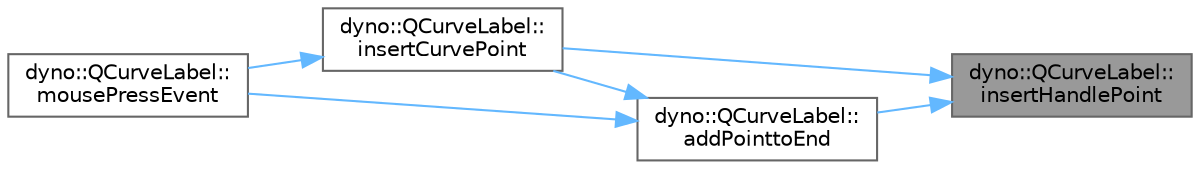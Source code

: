 digraph "dyno::QCurveLabel::insertHandlePoint"
{
 // LATEX_PDF_SIZE
  bgcolor="transparent";
  edge [fontname=Helvetica,fontsize=10,labelfontname=Helvetica,labelfontsize=10];
  node [fontname=Helvetica,fontsize=10,shape=box,height=0.2,width=0.4];
  rankdir="RL";
  Node1 [id="Node000001",label="dyno::QCurveLabel::\linsertHandlePoint",height=0.2,width=0.4,color="gray40", fillcolor="grey60", style="filled", fontcolor="black",tooltip=" "];
  Node1 -> Node2 [id="edge1_Node000001_Node000002",dir="back",color="steelblue1",style="solid",tooltip=" "];
  Node2 [id="Node000002",label="dyno::QCurveLabel::\laddPointtoEnd",height=0.2,width=0.4,color="grey40", fillcolor="white", style="filled",URL="$classdyno_1_1_q_curve_label.html#ab16082edf761ea0bdb081c4cb3d670f9",tooltip=" "];
  Node2 -> Node3 [id="edge2_Node000002_Node000003",dir="back",color="steelblue1",style="solid",tooltip=" "];
  Node3 [id="Node000003",label="dyno::QCurveLabel::\linsertCurvePoint",height=0.2,width=0.4,color="grey40", fillcolor="white", style="filled",URL="$classdyno_1_1_q_curve_label.html#a4809fa80e5e94ee49fc5f3af2e77ef17",tooltip=" "];
  Node3 -> Node4 [id="edge3_Node000003_Node000004",dir="back",color="steelblue1",style="solid",tooltip=" "];
  Node4 [id="Node000004",label="dyno::QCurveLabel::\lmousePressEvent",height=0.2,width=0.4,color="grey40", fillcolor="white", style="filled",URL="$classdyno_1_1_q_curve_label.html#a7e37241f3d13ff30a53b3d07ceb6adb8",tooltip=" "];
  Node2 -> Node4 [id="edge4_Node000002_Node000004",dir="back",color="steelblue1",style="solid",tooltip=" "];
  Node1 -> Node3 [id="edge5_Node000001_Node000003",dir="back",color="steelblue1",style="solid",tooltip=" "];
}
